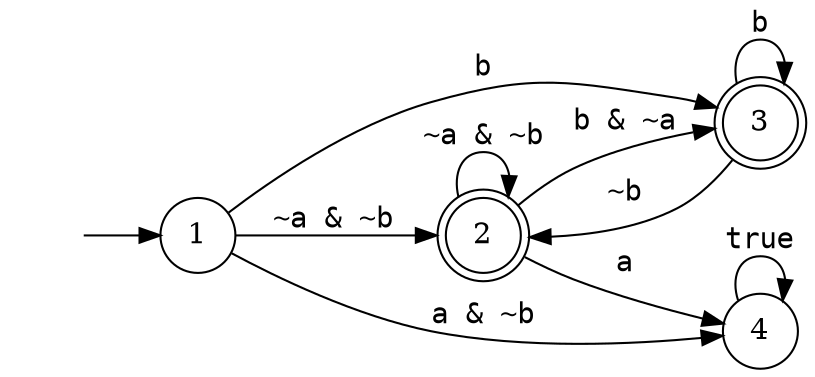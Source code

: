 digraph MONA_DFA {
 rankdir = LR;
 center = true;
 size = "7.5,10.5";
 edge [fontname = Courier];
 node [height = .5, width = .5];
 node [shape = doublecircle]; 2; 3;
 node [shape = circle]; 1;
 init [shape = plaintext, label = ""];
 init -> 1;
 1 -> 2 [label="~a & ~b"];
 1 -> 3 [label="b"];
 1 -> 4 [label="a & ~b"];
 2 -> 2 [label="~a & ~b"];
 2 -> 3 [label="b & ~a"];
 2 -> 4 [label="a"];
 3 -> 2 [label="~b"];
 3 -> 3 [label="b"];
 4 -> 4 [label="true"];
}
